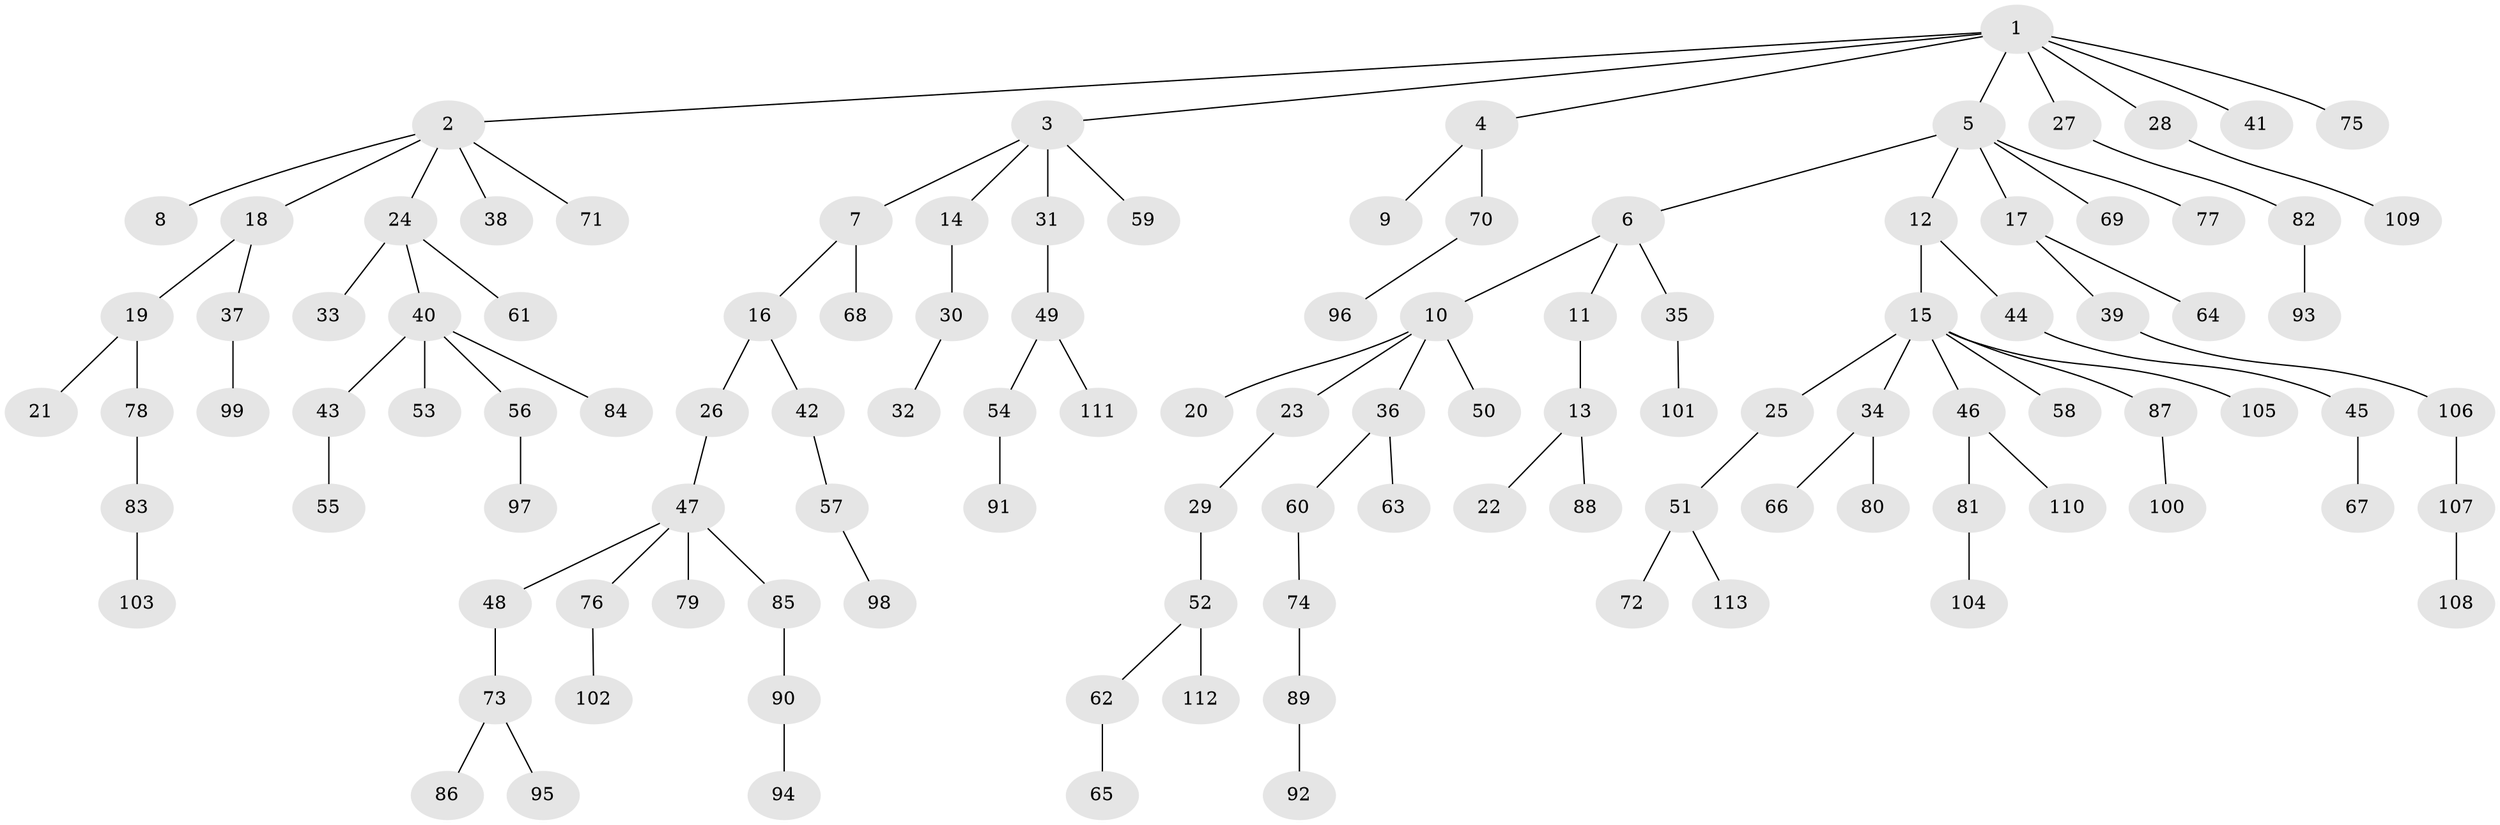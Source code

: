 // Generated by graph-tools (version 1.1) at 2025/50/03/09/25 03:50:25]
// undirected, 113 vertices, 112 edges
graph export_dot {
graph [start="1"]
  node [color=gray90,style=filled];
  1;
  2;
  3;
  4;
  5;
  6;
  7;
  8;
  9;
  10;
  11;
  12;
  13;
  14;
  15;
  16;
  17;
  18;
  19;
  20;
  21;
  22;
  23;
  24;
  25;
  26;
  27;
  28;
  29;
  30;
  31;
  32;
  33;
  34;
  35;
  36;
  37;
  38;
  39;
  40;
  41;
  42;
  43;
  44;
  45;
  46;
  47;
  48;
  49;
  50;
  51;
  52;
  53;
  54;
  55;
  56;
  57;
  58;
  59;
  60;
  61;
  62;
  63;
  64;
  65;
  66;
  67;
  68;
  69;
  70;
  71;
  72;
  73;
  74;
  75;
  76;
  77;
  78;
  79;
  80;
  81;
  82;
  83;
  84;
  85;
  86;
  87;
  88;
  89;
  90;
  91;
  92;
  93;
  94;
  95;
  96;
  97;
  98;
  99;
  100;
  101;
  102;
  103;
  104;
  105;
  106;
  107;
  108;
  109;
  110;
  111;
  112;
  113;
  1 -- 2;
  1 -- 3;
  1 -- 4;
  1 -- 5;
  1 -- 27;
  1 -- 28;
  1 -- 41;
  1 -- 75;
  2 -- 8;
  2 -- 18;
  2 -- 24;
  2 -- 38;
  2 -- 71;
  3 -- 7;
  3 -- 14;
  3 -- 31;
  3 -- 59;
  4 -- 9;
  4 -- 70;
  5 -- 6;
  5 -- 12;
  5 -- 17;
  5 -- 69;
  5 -- 77;
  6 -- 10;
  6 -- 11;
  6 -- 35;
  7 -- 16;
  7 -- 68;
  10 -- 20;
  10 -- 23;
  10 -- 36;
  10 -- 50;
  11 -- 13;
  12 -- 15;
  12 -- 44;
  13 -- 22;
  13 -- 88;
  14 -- 30;
  15 -- 25;
  15 -- 34;
  15 -- 46;
  15 -- 58;
  15 -- 87;
  15 -- 105;
  16 -- 26;
  16 -- 42;
  17 -- 39;
  17 -- 64;
  18 -- 19;
  18 -- 37;
  19 -- 21;
  19 -- 78;
  23 -- 29;
  24 -- 33;
  24 -- 40;
  24 -- 61;
  25 -- 51;
  26 -- 47;
  27 -- 82;
  28 -- 109;
  29 -- 52;
  30 -- 32;
  31 -- 49;
  34 -- 66;
  34 -- 80;
  35 -- 101;
  36 -- 60;
  36 -- 63;
  37 -- 99;
  39 -- 106;
  40 -- 43;
  40 -- 53;
  40 -- 56;
  40 -- 84;
  42 -- 57;
  43 -- 55;
  44 -- 45;
  45 -- 67;
  46 -- 81;
  46 -- 110;
  47 -- 48;
  47 -- 76;
  47 -- 79;
  47 -- 85;
  48 -- 73;
  49 -- 54;
  49 -- 111;
  51 -- 72;
  51 -- 113;
  52 -- 62;
  52 -- 112;
  54 -- 91;
  56 -- 97;
  57 -- 98;
  60 -- 74;
  62 -- 65;
  70 -- 96;
  73 -- 86;
  73 -- 95;
  74 -- 89;
  76 -- 102;
  78 -- 83;
  81 -- 104;
  82 -- 93;
  83 -- 103;
  85 -- 90;
  87 -- 100;
  89 -- 92;
  90 -- 94;
  106 -- 107;
  107 -- 108;
}
